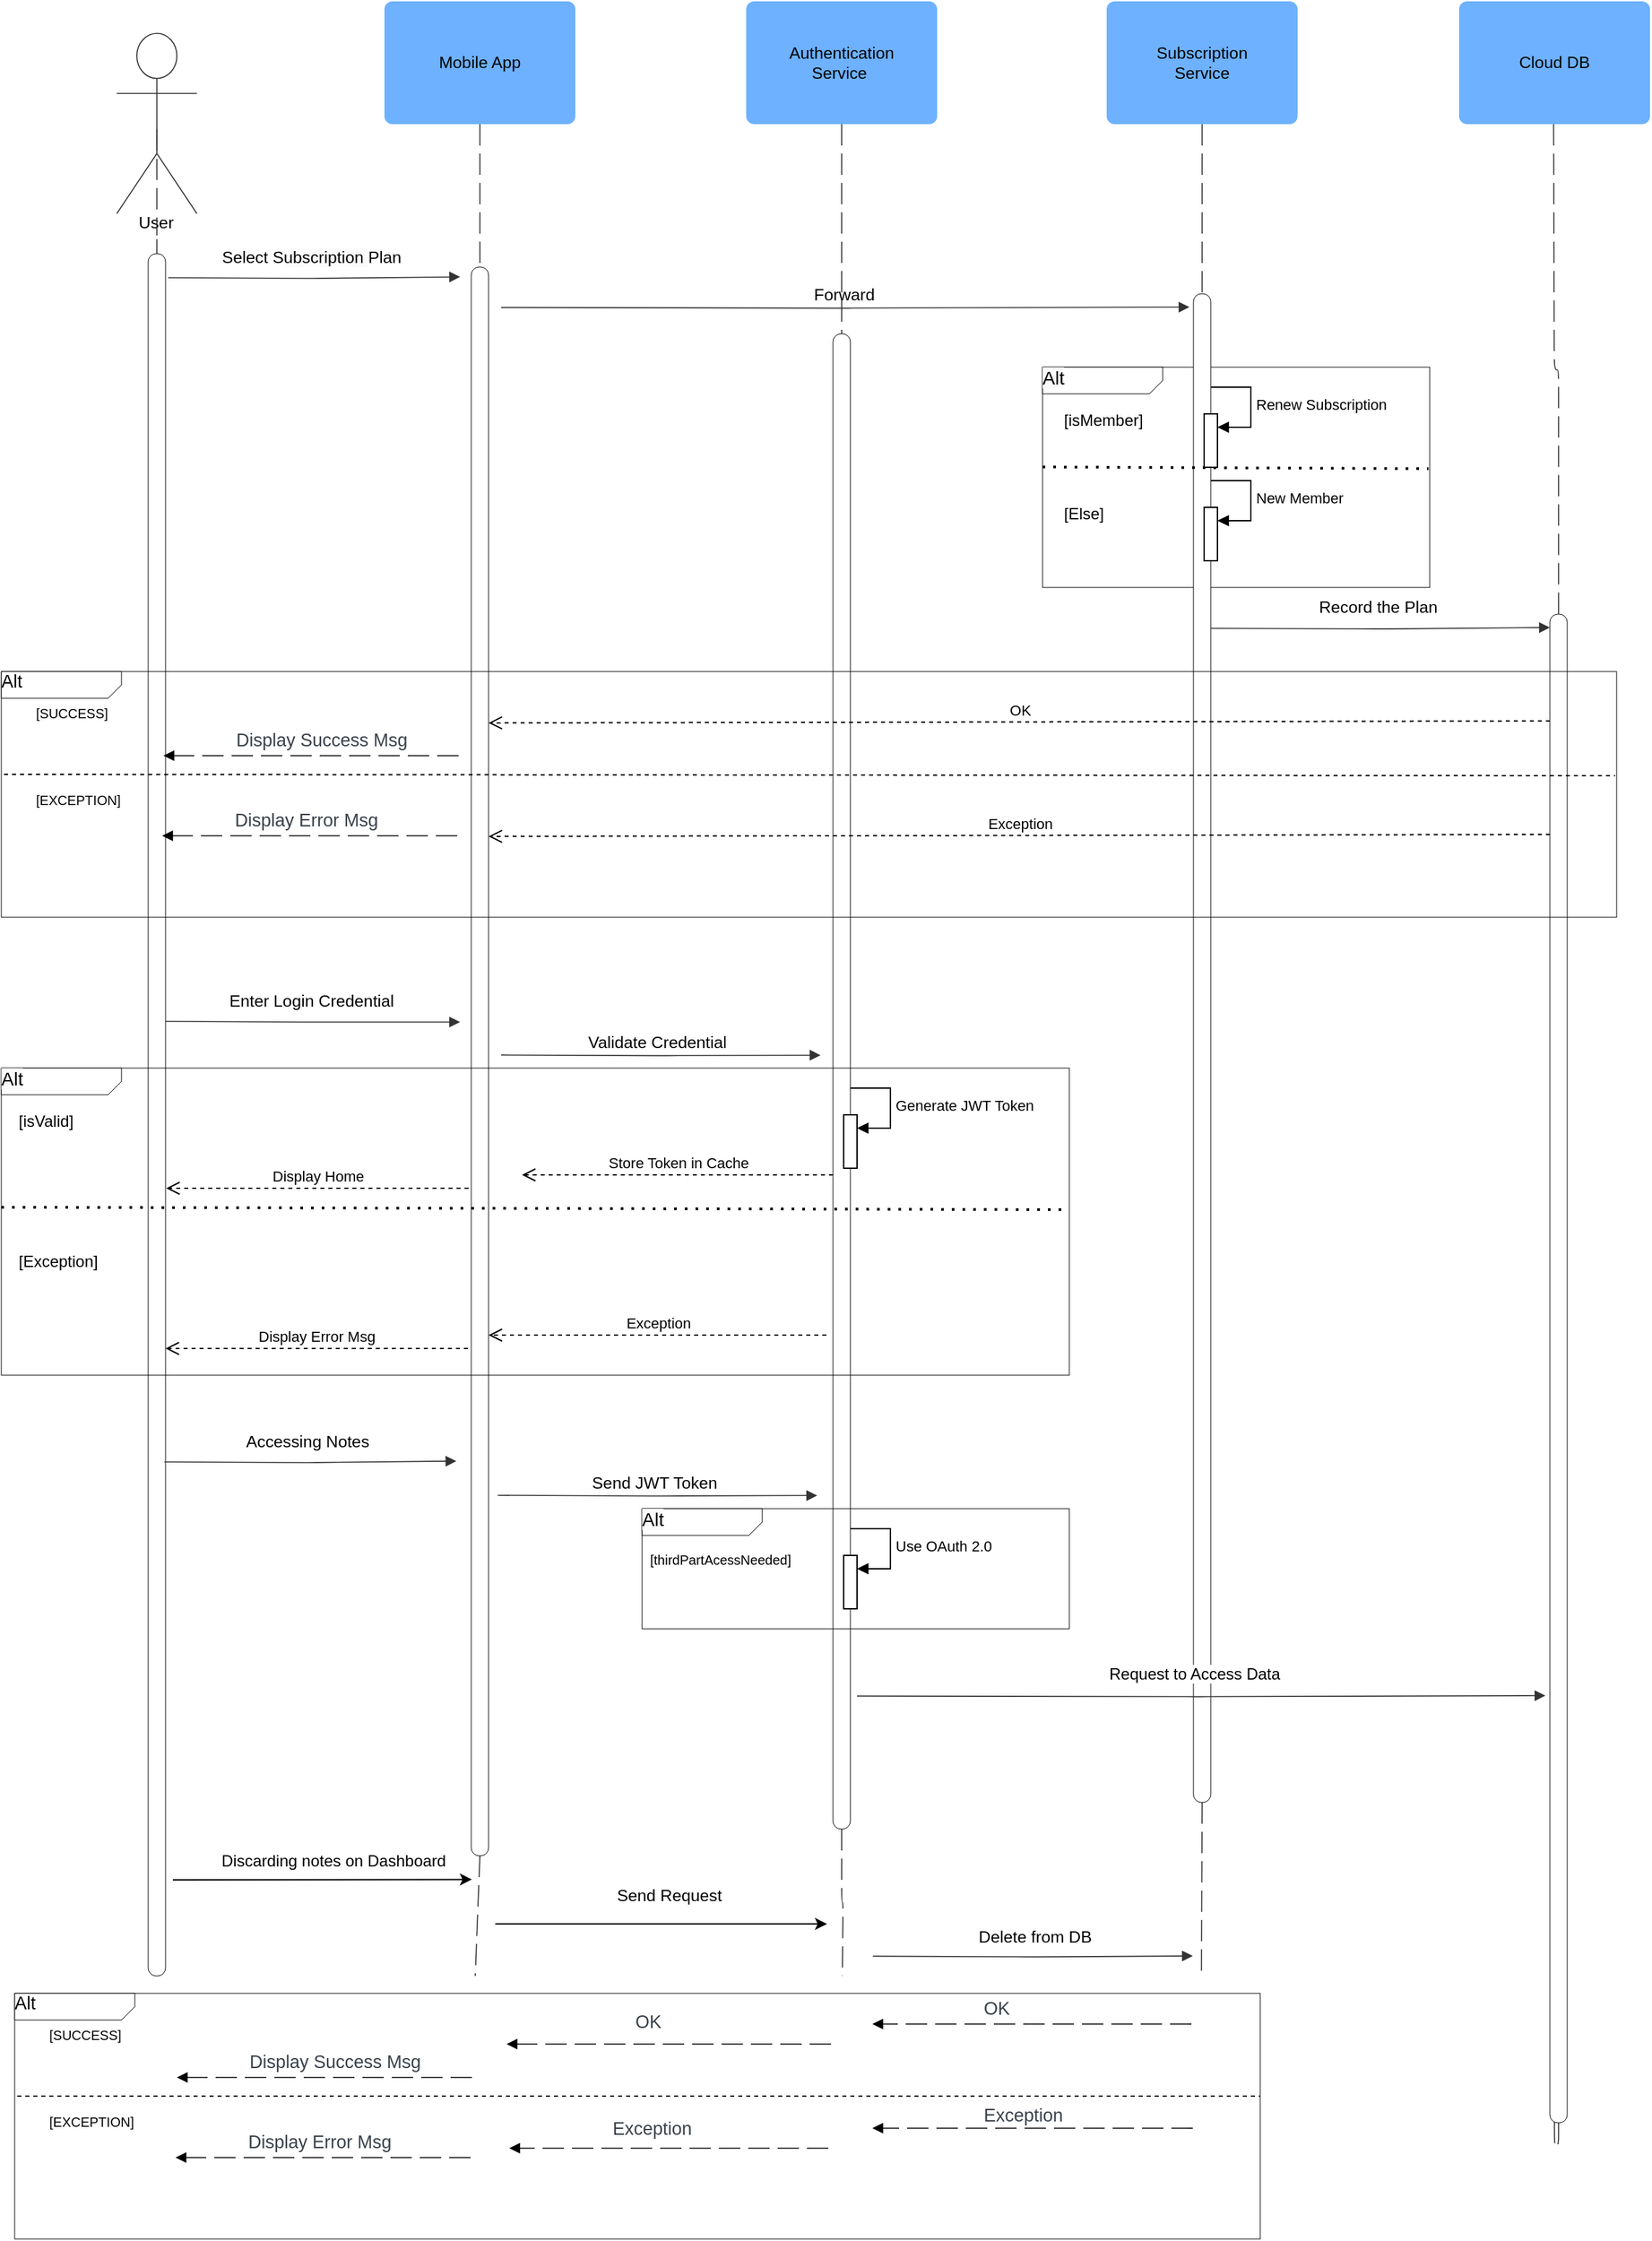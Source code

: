 <mxfile version="26.0.14">
  <diagram name="Page-1" id="2YBvvXClWsGukQMizWep">
    <mxGraphModel dx="353" dy="1212" grid="1" gridSize="10" guides="1" tooltips="1" connect="1" arrows="1" fold="1" page="1" pageScale="1" pageWidth="850" pageHeight="1100" math="0" shadow="0">
      <root>
        <mxCell id="0" />
        <mxCell id="1" parent="0" />
        <mxCell id="2DQe4uAKgCYchEltKK3G-125" value="&lt;span style=&quot;color: rgb(0, 0, 0); font-family: Helvetica; font-size: 14px; font-style: normal; font-variant-ligatures: normal; font-variant-caps: normal; font-weight: 400; letter-spacing: normal; orphans: 2; text-align: center; text-indent: 0px; text-transform: none; widows: 2; word-spacing: 0px; -webkit-text-stroke-width: 0px; white-space: normal; background-color: rgb(251, 251, 251); text-decoration-thickness: initial; text-decoration-style: initial; text-decoration-color: initial; float: none; display: inline !important;&quot;&gt;Alt&lt;/span&gt;" style="html=1;blockSpacing=1;whiteSpace=wrap;shape=mxgraph.sysml.package2;xSize=90;overflow=fill;fontSize=13.5;align=left;spacing=0;rounded=1;absoluteArcSize=1;arcSize=12;strokeWidth=NaN;lucidId=xZpTAPdpukCf;" parent="1" vertex="1">
          <mxGeometry x="1670" y="705" width="290" height="165" as="geometry" />
        </mxCell>
        <mxCell id="2DQe4uAKgCYchEltKK3G-129" value="" style="html=1;jettySize=18;whiteSpace=wrap;fontSize=13;fontFamily=helvetica;strokeColor=#333333;strokeOpacity=100;dashed=1;fixDash=1;dashPattern=16 6;strokeWidth=0.8;rounded=0;startArrow=none;endArrow=none;exitX=0.5;exitY=1;exitPerimeter=0;lucidId=MqcVzrL-7rmi;" parent="1" source="2DQe4uAKgCYchEltKK3G-284" edge="1">
          <mxGeometry width="100" height="100" relative="1" as="geometry">
            <Array as="points" />
            <mxPoint x="1245" y="1910" as="targetPoint" />
          </mxGeometry>
        </mxCell>
        <mxCell id="2DQe4uAKgCYchEltKK3G-131" value="" style="html=1;jettySize=18;whiteSpace=wrap;fontSize=13;fontFamily=helvetica;strokeColor=#333333;strokeOpacity=100;dashed=1;fixDash=1;dashPattern=16 6;strokeWidth=0.8;rounded=1;arcSize=24;edgeStyle=orthogonalEdgeStyle;startArrow=none;endArrow=none;exitX=0.5;exitY=1;exitPerimeter=0;lucidId=MqcVlcxoSIf4;" parent="1" source="2DQe4uAKgCYchEltKK3G-286" edge="1">
          <mxGeometry width="100" height="100" relative="1" as="geometry">
            <Array as="points" />
            <mxPoint x="1520" y="1910" as="targetPoint" />
          </mxGeometry>
        </mxCell>
        <mxCell id="2DQe4uAKgCYchEltKK3G-133" value="" style="html=1;jettySize=18;whiteSpace=wrap;fontSize=13;fontFamily=helvetica;strokeColor=#333333;strokeOpacity=100;dashed=1;fixDash=1;dashPattern=16 6;strokeWidth=0.8;rounded=1;arcSize=24;edgeStyle=orthogonalEdgeStyle;startArrow=none;endArrow=none;exitX=0.5;exitY=1;exitPerimeter=0;lucidId=MqcVdNzbLK6W;" parent="1" source="2DQe4uAKgCYchEltKK3G-288" edge="1">
          <mxGeometry width="100" height="100" relative="1" as="geometry">
            <Array as="points" />
            <mxPoint x="1789" y="1910" as="targetPoint" />
          </mxGeometry>
        </mxCell>
        <mxCell id="2DQe4uAKgCYchEltKK3G-136" value="Authentication&lt;div&gt;Service&amp;nbsp;&lt;/div&gt;" style="html=1;overflow=block;blockSpacing=1;whiteSpace=wrap;fontSize=12.4;fontColor=default;align=center;spacing=0;strokeOpacity=0;fillOpacity=100;rounded=1;absoluteArcSize=1;arcSize=12;fillColor=#6db1ff;strokeWidth=0.8;" parent="1" vertex="1">
          <mxGeometry x="1448" y="431" width="143" height="92" as="geometry" />
        </mxCell>
        <mxCell id="2DQe4uAKgCYchEltKK3G-137" value="Subscription&lt;div&gt;Service&lt;/div&gt;" style="html=1;overflow=block;blockSpacing=1;whiteSpace=wrap;fontSize=12.4;fontColor=default;align=center;spacing=0;strokeOpacity=0;fillOpacity=100;rounded=1;absoluteArcSize=1;arcSize=12;fillColor=#6db1ff;strokeWidth=0.8;" parent="1" vertex="1">
          <mxGeometry x="1718" y="431" width="143" height="92" as="geometry" />
        </mxCell>
        <mxCell id="2DQe4uAKgCYchEltKK3G-138" value="User" style="html=1;overflow=block;blockSpacing=1;shape=umlActor;labelPosition=center;verticalLabelPosition=bottom;verticalAlign=top;whiteSpace=nowrap;fontSize=12.4;align=center;spacing=0;strokeColor=#333333;strokeOpacity=100;fillOpacity=100;rounded=1;absoluteArcSize=1;arcSize=12;fillColor=#ffffff;strokeWidth=0.8;lucidId=MqcVV5ANGu6o;" parent="1" vertex="1">
          <mxGeometry x="976.5" y="455" width="60" height="135" as="geometry" />
        </mxCell>
        <mxCell id="2DQe4uAKgCYchEltKK3G-139" value="" style="html=1;jettySize=18;whiteSpace=wrap;fontSize=13;strokeColor=#333333;strokeOpacity=100;strokeWidth=0.8;rounded=1;arcSize=10;edgeStyle=orthogonalEdgeStyle;startArrow=none;endArrow=block;endFill=1;entryX=-0.012;entryY=0.073;entryPerimeter=0;lucidId=MqcVYArAM2zq;" parent="1" edge="1">
          <mxGeometry width="100" height="100" relative="1" as="geometry">
            <Array as="points" />
            <mxPoint x="1015" y="638" as="sourcePoint" />
            <mxPoint x="1233.64" y="637.386" as="targetPoint" />
          </mxGeometry>
        </mxCell>
        <mxCell id="2DQe4uAKgCYchEltKK3G-140" value="Select S&lt;span style=&quot;text-wrap-mode: wrap; background-color: rgb(251, 251, 251);&quot;&gt;ubscription&amp;nbsp;&lt;/span&gt;Plan" style="text;html=1;resizable=0;labelBackgroundColor=default;align=center;verticalAlign=middle;fontSize=12.4;" parent="2DQe4uAKgCYchEltKK3G-139" vertex="1">
          <mxGeometry relative="1" as="geometry">
            <mxPoint x="-3" y="-16" as="offset" />
          </mxGeometry>
        </mxCell>
        <mxCell id="2DQe4uAKgCYchEltKK3G-141" value="Mobile App" style="html=1;overflow=block;blockSpacing=1;whiteSpace=wrap;fontSize=12.4;fontColor=default;align=center;spacing=0;strokeOpacity=0;fillOpacity=100;rounded=1;absoluteArcSize=1;arcSize=12;fillColor=#6db1ff;strokeWidth=0.8;" parent="1" vertex="1">
          <mxGeometry x="1177" y="431" width="143" height="92" as="geometry" />
        </mxCell>
        <mxCell id="2DQe4uAKgCYchEltKK3G-144" value="" style="html=1;jettySize=18;whiteSpace=wrap;fontSize=13;strokeColor=#333333;strokeOpacity=100;strokeWidth=0.8;rounded=1;arcSize=10;edgeStyle=orthogonalEdgeStyle;startArrow=none;endArrow=block;endFill=1;exitX=1.012;exitY=0.099;exitPerimeter=0;lucidId=dApTWxwZsu-N;" parent="1" edge="1">
          <mxGeometry width="100" height="100" relative="1" as="geometry">
            <Array as="points" />
            <mxPoint x="1264.36" y="660.318" as="sourcePoint" />
            <mxPoint x="1780" y="660" as="targetPoint" />
          </mxGeometry>
        </mxCell>
        <mxCell id="2DQe4uAKgCYchEltKK3G-145" value="Forward" style="text;html=1;resizable=0;labelBackgroundColor=default;align=center;verticalAlign=middle;fontSize=12.4;" parent="2DQe4uAKgCYchEltKK3G-144" vertex="1">
          <mxGeometry relative="1" as="geometry">
            <mxPoint x="-2" y="-10" as="offset" />
          </mxGeometry>
        </mxCell>
        <mxCell id="2DQe4uAKgCYchEltKK3G-160" value="" style="html=1;jettySize=18;whiteSpace=wrap;fontSize=13;strokeColor=#333333;strokeOpacity=100;strokeWidth=0.8;rounded=1;arcSize=10;edgeStyle=orthogonalEdgeStyle;startArrow=none;endArrow=block;endFill=1;entryX=-0.012;entryY=0.411;entryPerimeter=0;lucidId=4-pT5Qhd-O3v;" parent="1" edge="1">
          <mxGeometry width="100" height="100" relative="1" as="geometry">
            <Array as="points" />
            <mxPoint x="1013" y="1195" as="sourcePoint" />
            <mxPoint x="1233.64" y="1195.502" as="targetPoint" />
          </mxGeometry>
        </mxCell>
        <mxCell id="2DQe4uAKgCYchEltKK3G-162" value="" style="html=1;jettySize=18;whiteSpace=wrap;fontSize=13;strokeColor=#333333;strokeOpacity=100;strokeWidth=0.8;rounded=1;arcSize=10;edgeStyle=orthogonalEdgeStyle;startArrow=none;endArrow=block;endFill=1;exitX=1.012;exitY=0.439;exitPerimeter=0;entryX=-0.012;entryY=0.409;entryPerimeter=0;lucidId=B_pT7TzZo.AE;" parent="1" edge="1">
          <mxGeometry width="100" height="100" relative="1" as="geometry">
            <Array as="points" />
            <mxPoint x="1264.36" y="1220.198" as="sourcePoint" />
            <mxPoint x="1503.64" y="1220.333" as="targetPoint" />
          </mxGeometry>
        </mxCell>
        <mxCell id="2DQe4uAKgCYchEltKK3G-163" value="Validate Credential" style="text;html=1;resizable=0;labelBackgroundColor=default;align=center;verticalAlign=middle;fontSize=12.4;" parent="2DQe4uAKgCYchEltKK3G-162" vertex="1">
          <mxGeometry relative="1" as="geometry">
            <mxPoint x="-3" y="-10" as="offset" />
          </mxGeometry>
        </mxCell>
        <mxCell id="2DQe4uAKgCYchEltKK3G-184" value="Enter Login Credential" style="text;html=1;resizable=0;labelBackgroundColor=default;align=center;verticalAlign=middle;fontSize=12.4;" parent="1" vertex="1">
          <mxGeometry x="1121.5" y="1180.0" as="geometry" />
        </mxCell>
        <mxCell id="2DQe4uAKgCYchEltKK3G-249" value="Alt" style="html=1;blockSpacing=1;whiteSpace=wrap;shape=mxgraph.sysml.package2;xSize=90;overflow=fill;fontSize=13.5;align=left;spacing=0;rounded=1;absoluteArcSize=1;arcSize=12;strokeWidth=NaN;lucidId=-lqTDZGTSmCs;" parent="1" vertex="1">
          <mxGeometry x="900" y="1923" width="933" height="184" as="geometry" />
        </mxCell>
        <mxCell id="2DQe4uAKgCYchEltKK3G-250" value="" style="html=1;jettySize=18;whiteSpace=wrap;fontSize=13;strokeColor=#333333;strokeOpacity=100;strokeWidth=0.8;rounded=1;arcSize=10;edgeStyle=orthogonalEdgeStyle;startArrow=none;endArrow=block;endFill=1;exitX=1.012;exitY=0.821;exitPerimeter=0;entryX=-0.012;entryY=0.796;entryPerimeter=0;lucidId=HlqTTmx3ZjP~;" parent="1" edge="1">
          <mxGeometry width="100" height="100" relative="1" as="geometry">
            <Array as="points" />
            <mxPoint x="1542.86" y="1895.177" as="sourcePoint" />
            <mxPoint x="1782.5" y="1895" as="targetPoint" />
          </mxGeometry>
        </mxCell>
        <mxCell id="2DQe4uAKgCYchEltKK3G-251" value="Delete from DB" style="text;html=1;resizable=0;labelBackgroundColor=default;align=center;verticalAlign=middle;fontSize=12.4;" parent="2DQe4uAKgCYchEltKK3G-250" vertex="1">
          <mxGeometry relative="1" as="geometry">
            <mxPoint x="1" y="-15" as="offset" />
          </mxGeometry>
        </mxCell>
        <mxCell id="2DQe4uAKgCYchEltKK3G-252" value="" style="html=1;jettySize=18;whiteSpace=wrap;fontSize=13;strokeOpacity=100;dashed=1;fixDash=1;dashPattern=16 6;strokeWidth=0.8;rounded=1;arcSize=10;edgeStyle=orthogonalEdgeStyle;startArrow=none;endArrow=block;endFill=1;lucidId=snqT7pPORbaU;" parent="1" edge="1">
          <mxGeometry width="100" height="100" relative="1" as="geometry">
            <Array as="points" />
            <mxPoint x="1781.5" y="1946" as="sourcePoint" />
            <mxPoint x="1542.5" y="1946" as="targetPoint" />
          </mxGeometry>
        </mxCell>
        <mxCell id="2DQe4uAKgCYchEltKK3G-253" value="" style="html=1;jettySize=18;whiteSpace=wrap;fontSize=13;strokeOpacity=100;dashed=1;fixDash=1;dashPattern=16 6;strokeWidth=0.8;rounded=1;arcSize=10;edgeStyle=orthogonalEdgeStyle;startArrow=none;endArrow=block;endFill=1;lucidId=YnqT91g6~6WP;" parent="1" edge="1">
          <mxGeometry width="100" height="100" relative="1" as="geometry">
            <Array as="points" />
            <mxPoint x="1511.5" y="1961" as="sourcePoint" />
            <mxPoint x="1268.5" y="1961" as="targetPoint" />
          </mxGeometry>
        </mxCell>
        <UserObject label="&lt;span data-lucid-content=&quot;{&amp;quot;t&amp;quot;:&amp;quot;Return Object&amp;quot;,&amp;quot;m&amp;quot;:[{&amp;quot;s&amp;quot;:0,&amp;quot;n&amp;quot;:&amp;quot;a&amp;quot;,&amp;quot;v&amp;quot;:&amp;quot;center&amp;quot;},{&amp;quot;s&amp;quot;:0,&amp;quot;n&amp;quot;:&amp;quot;s&amp;quot;,&amp;quot;v&amp;quot;:18,&amp;quot;e&amp;quot;:13},{&amp;quot;s&amp;quot;:0,&amp;quot;n&amp;quot;:&amp;quot;fsp&amp;quot;,&amp;quot;v&amp;quot;:&amp;quot;ss_presetShapeStyle1_textStyle&amp;quot;,&amp;quot;e&amp;quot;:13},{&amp;quot;s&amp;quot;:0,&amp;quot;n&amp;quot;:&amp;quot;fsp2&amp;quot;,&amp;quot;v&amp;quot;:&amp;quot;ss_presetShapeStyle1_textStyle&amp;quot;,&amp;quot;e&amp;quot;:13}]}&quot; data-lucid-type=&quot;application/vnd.lucid.text&quot;&gt;&lt;span style=&quot;color: rgb(58, 65, 74); font-size: 13.5px;&quot;&gt;OK&lt;/span&gt;&lt;/span&gt;" link="&lt;span data-lucid-content=&quot;{&amp;quot;t&amp;quot;:&amp;quot;Return Object&amp;quot;,&amp;quot;m&amp;quot;:[{&amp;quot;s&amp;quot;:0,&amp;quot;n&amp;quot;:&amp;quot;a&amp;quot;,&amp;quot;v&amp;quot;:&amp;quot;center&amp;quot;},{&amp;quot;s&amp;quot;:0,&amp;quot;n&amp;quot;:&amp;quot;s&amp;quot;,&amp;quot;v&amp;quot;:18,&amp;quot;e&amp;quot;:13},{&amp;quot;s&amp;quot;:0,&amp;quot;n&amp;quot;:&amp;quot;fsp&amp;quot;,&amp;quot;v&amp;quot;:&amp;quot;ss_presetShapeStyle1_textStyle&amp;quot;,&amp;quot;e&amp;quot;:13},{&amp;quot;s&amp;quot;:0,&amp;quot;n&amp;quot;:&amp;quot;fsp2&amp;quot;,&amp;quot;v&amp;quot;:&amp;quot;ss_presetShapeStyle1_textStyle&amp;quot;,&amp;quot;e&amp;quot;:13}]}&quot; data-lucid-type=&quot;application/vnd.lucid.text&quot;&gt;&lt;span style=&quot;color:#3a414a;font-size:13.5px;&quot;&gt;Return Object&lt;/span&gt;&lt;/span&gt;" id="2DQe4uAKgCYchEltKK3G-254">
          <mxCell style="text;strokeColor=none;fillColor=none;align=left;verticalAlign=middle;spacingLeft=4;spacingRight=4;overflow=hidden;points=[[0,0.5],[1,0.5]];portConstraint=eastwest;rotatable=0;whiteSpace=wrap;html=1;" parent="1" vertex="1">
            <mxGeometry x="1620" y="1920" width="110" height="30" as="geometry" />
          </mxCell>
        </UserObject>
        <mxCell id="2DQe4uAKgCYchEltKK3G-255" value="&lt;span data-lucid-content=&quot;{&amp;quot;t&amp;quot;:&amp;quot;Extract Notes&amp;quot;,&amp;quot;m&amp;quot;:[{&amp;quot;s&amp;quot;:0,&amp;quot;n&amp;quot;:&amp;quot;a&amp;quot;,&amp;quot;v&amp;quot;:&amp;quot;center&amp;quot;},{&amp;quot;s&amp;quot;:0,&amp;quot;n&amp;quot;:&amp;quot;s&amp;quot;,&amp;quot;v&amp;quot;:18,&amp;quot;e&amp;quot;:13},{&amp;quot;s&amp;quot;:0,&amp;quot;n&amp;quot;:&amp;quot;fsp&amp;quot;,&amp;quot;v&amp;quot;:&amp;quot;ss_presetShapeStyle1_textStyle&amp;quot;,&amp;quot;e&amp;quot;:13},{&amp;quot;s&amp;quot;:0,&amp;quot;n&amp;quot;:&amp;quot;fsp2&amp;quot;,&amp;quot;v&amp;quot;:&amp;quot;ss_presetShapeStyle1_textStyle&amp;quot;,&amp;quot;e&amp;quot;:13}]}&quot; data-lucid-type=&quot;application/vnd.lucid.text&quot;&gt;&lt;span style=&quot;color: rgb(58, 65, 74); font-size: 13.5px;&quot;&gt;OK&lt;/span&gt;&lt;/span&gt;" style="text;strokeColor=none;fillColor=none;align=left;verticalAlign=middle;spacingLeft=4;spacingRight=4;overflow=hidden;points=[[0,0.5],[1,0.5]];portConstraint=eastwest;rotatable=0;whiteSpace=wrap;html=1;" parent="1" vertex="1">
          <mxGeometry x="1358.5" y="1930" width="92" height="30" as="geometry" />
        </mxCell>
        <mxCell id="2DQe4uAKgCYchEltKK3G-256" value="" style="html=1;jettySize=18;whiteSpace=wrap;fontSize=13;strokeOpacity=100;dashed=1;fixDash=1;dashPattern=16 6;strokeWidth=0.8;rounded=1;arcSize=10;edgeStyle=orthogonalEdgeStyle;startArrow=none;endArrow=block;endFill=1;lucidId=0hqTsIfL4JAx;" parent="1" edge="1">
          <mxGeometry width="100" height="100" relative="1" as="geometry">
            <Array as="points" />
            <mxPoint x="1242.5" y="1986" as="sourcePoint" />
            <mxPoint x="1021.5" y="1986" as="targetPoint" />
          </mxGeometry>
        </mxCell>
        <mxCell id="2DQe4uAKgCYchEltKK3G-257" value="&lt;span data-lucid-content=&quot;{&amp;quot;t&amp;quot;:&amp;quot;Display Error Msg&amp;quot;,&amp;quot;m&amp;quot;:[{&amp;quot;s&amp;quot;:0,&amp;quot;n&amp;quot;:&amp;quot;a&amp;quot;,&amp;quot;v&amp;quot;:&amp;quot;center&amp;quot;},{&amp;quot;s&amp;quot;:0,&amp;quot;n&amp;quot;:&amp;quot;s&amp;quot;,&amp;quot;v&amp;quot;:18,&amp;quot;e&amp;quot;:17},{&amp;quot;s&amp;quot;:0,&amp;quot;n&amp;quot;:&amp;quot;fsp&amp;quot;,&amp;quot;v&amp;quot;:&amp;quot;ss_presetShapeStyle1_textStyle&amp;quot;,&amp;quot;e&amp;quot;:17},{&amp;quot;s&amp;quot;:0,&amp;quot;n&amp;quot;:&amp;quot;fsp2&amp;quot;,&amp;quot;v&amp;quot;:&amp;quot;ss_presetShapeStyle1_textStyle&amp;quot;,&amp;quot;e&amp;quot;:17}]}&quot; data-lucid-type=&quot;application/vnd.lucid.text&quot;&gt;&lt;span style=&quot;color: rgb(58, 65, 74); font-size: 13.5px;&quot;&gt;Display Success Msg&lt;/span&gt;&lt;/span&gt;" style="text;strokeColor=none;fillColor=none;align=left;verticalAlign=middle;spacingLeft=4;spacingRight=4;overflow=hidden;points=[[0,0.5],[1,0.5]];portConstraint=eastwest;rotatable=0;whiteSpace=wrap;html=1;" parent="1" vertex="1">
          <mxGeometry x="1069.5" y="1960" width="149" height="30" as="geometry" />
        </mxCell>
        <mxCell id="2DQe4uAKgCYchEltKK3G-258" value="" style="endArrow=none;dashed=1;html=1;rounded=0;exitX=0.004;exitY=0.493;exitDx=0;exitDy=0;exitPerimeter=0;" parent="1" edge="1">
          <mxGeometry width="50" height="50" relative="1" as="geometry">
            <mxPoint x="902" y="2000" as="sourcePoint" />
            <mxPoint x="1833" y="2000" as="targetPoint" />
          </mxGeometry>
        </mxCell>
        <mxCell id="2DQe4uAKgCYchEltKK3G-259" value="&lt;span style=&quot;font-size: 10px;&quot;&gt;[SUCCESS]&lt;/span&gt;" style="text;whiteSpace=wrap;html=1;" parent="1" vertex="1">
          <mxGeometry x="923.5" y="1940" width="90" height="40" as="geometry" />
        </mxCell>
        <mxCell id="2DQe4uAKgCYchEltKK3G-260" value="&lt;span style=&quot;font-size: 10px;&quot;&gt;[EXCEPTION]&lt;/span&gt;" style="text;whiteSpace=wrap;html=1;" parent="1" vertex="1">
          <mxGeometry x="923.5" y="2005" width="90" height="40" as="geometry" />
        </mxCell>
        <mxCell id="2DQe4uAKgCYchEltKK3G-261" value="" style="endArrow=classic;html=1;rounded=0;entryX=0;entryY=0.765;entryDx=0;entryDy=0;entryPerimeter=0;" parent="1" edge="1">
          <mxGeometry width="50" height="50" relative="1" as="geometry">
            <mxPoint x="1018.5" y="1838" as="sourcePoint" />
            <mxPoint x="1242.5" y="1837.73" as="targetPoint" />
          </mxGeometry>
        </mxCell>
        <mxCell id="2DQe4uAKgCYchEltKK3G-262" value="&lt;span style=&quot;color: rgb(0, 0, 0); font-family: Helvetica; font-size: 12px; font-style: normal; font-variant-ligatures: normal; font-variant-caps: normal; font-weight: 400; letter-spacing: normal; orphans: 2; text-align: center; text-indent: 0px; text-transform: none; widows: 2; word-spacing: 0px; -webkit-text-stroke-width: 0px; white-space: nowrap; background-color: rgb(255, 255, 255); text-decoration-thickness: initial; text-decoration-style: initial; text-decoration-color: initial; float: none; display: inline !important;&quot;&gt;Discarding notes on Dashboard&lt;/span&gt;" style="text;whiteSpace=wrap;html=1;" parent="1" vertex="1">
          <mxGeometry x="1053" y="1810" width="120" height="40" as="geometry" />
        </mxCell>
        <mxCell id="2DQe4uAKgCYchEltKK3G-263" value="Send Request" style="text;html=1;resizable=0;labelBackgroundColor=default;align=center;verticalAlign=middle;fontSize=12.4;" parent="1" vertex="1">
          <mxGeometry x="1390.0" y="1850.0" as="geometry" />
        </mxCell>
        <mxCell id="2DQe4uAKgCYchEltKK3G-264" value="" style="endArrow=classic;html=1;rounded=0;" parent="1" edge="1">
          <mxGeometry width="50" height="50" relative="1" as="geometry">
            <mxPoint x="1260" y="1871" as="sourcePoint" />
            <mxPoint x="1508.5" y="1871" as="targetPoint" />
          </mxGeometry>
        </mxCell>
        <mxCell id="2DQe4uAKgCYchEltKK3G-265" value="" style="html=1;jettySize=18;whiteSpace=wrap;fontSize=13;strokeOpacity=100;dashed=1;fixDash=1;dashPattern=16 6;strokeWidth=0.8;rounded=1;arcSize=10;edgeStyle=orthogonalEdgeStyle;startArrow=none;endArrow=block;endFill=1;lucidId=vhqT8Fl-DFvH;" parent="1" edge="1">
          <mxGeometry width="100" height="100" relative="1" as="geometry">
            <Array as="points" />
            <mxPoint x="1782.5" y="2024" as="sourcePoint" />
            <mxPoint x="1542.5" y="2024" as="targetPoint" />
          </mxGeometry>
        </mxCell>
        <mxCell id="2DQe4uAKgCYchEltKK3G-266" value="" style="html=1;jettySize=18;whiteSpace=wrap;fontSize=13;strokeOpacity=100;dashed=1;fixDash=1;dashPattern=16 6;strokeWidth=0.8;rounded=1;arcSize=10;edgeStyle=orthogonalEdgeStyle;startArrow=none;endArrow=block;endFill=1;lucidId=LhqT8P3UGN1E;" parent="1" edge="1">
          <mxGeometry width="100" height="100" relative="1" as="geometry">
            <Array as="points" />
            <mxPoint x="1509.5" y="2039" as="sourcePoint" />
            <mxPoint x="1270.5" y="2039" as="targetPoint" />
          </mxGeometry>
        </mxCell>
        <mxCell id="2DQe4uAKgCYchEltKK3G-267" value="" style="html=1;jettySize=18;whiteSpace=wrap;fontSize=13;strokeOpacity=100;dashed=1;fixDash=1;dashPattern=16 6;strokeWidth=0.8;rounded=1;arcSize=10;edgeStyle=orthogonalEdgeStyle;startArrow=none;endArrow=block;endFill=1;lucidId=0hqTsIfL4JAx;" parent="1" edge="1">
          <mxGeometry width="100" height="100" relative="1" as="geometry">
            <Array as="points" />
            <mxPoint x="1241.5" y="2046" as="sourcePoint" />
            <mxPoint x="1020.5" y="2046" as="targetPoint" />
          </mxGeometry>
        </mxCell>
        <mxCell id="2DQe4uAKgCYchEltKK3G-268" value="&lt;span data-lucid-content=&quot;{&amp;quot;t&amp;quot;:&amp;quot;Display Error Msg&amp;quot;,&amp;quot;m&amp;quot;:[{&amp;quot;s&amp;quot;:0,&amp;quot;n&amp;quot;:&amp;quot;a&amp;quot;,&amp;quot;v&amp;quot;:&amp;quot;center&amp;quot;},{&amp;quot;s&amp;quot;:0,&amp;quot;n&amp;quot;:&amp;quot;s&amp;quot;,&amp;quot;v&amp;quot;:18,&amp;quot;e&amp;quot;:17},{&amp;quot;s&amp;quot;:0,&amp;quot;n&amp;quot;:&amp;quot;fsp&amp;quot;,&amp;quot;v&amp;quot;:&amp;quot;ss_presetShapeStyle1_textStyle&amp;quot;,&amp;quot;e&amp;quot;:17},{&amp;quot;s&amp;quot;:0,&amp;quot;n&amp;quot;:&amp;quot;fsp2&amp;quot;,&amp;quot;v&amp;quot;:&amp;quot;ss_presetShapeStyle1_textStyle&amp;quot;,&amp;quot;e&amp;quot;:17}]}&quot; data-lucid-type=&quot;application/vnd.lucid.text&quot;&gt;&lt;span style=&quot;color:#3a414a;font-size:13.5px;&quot;&gt;Display Error Msg&lt;/span&gt;&lt;/span&gt;" style="text;strokeColor=none;fillColor=none;align=left;verticalAlign=middle;spacingLeft=4;spacingRight=4;overflow=hidden;points=[[0,0.5],[1,0.5]];portConstraint=eastwest;rotatable=0;whiteSpace=wrap;html=1;" parent="1" vertex="1">
          <mxGeometry x="1068.5" y="2020" width="123" height="30" as="geometry" />
        </mxCell>
        <mxCell id="2DQe4uAKgCYchEltKK3G-269" value="&lt;span data-lucid-content=&quot;{&amp;quot;t&amp;quot;:&amp;quot;Exception&amp;quot;,&amp;quot;m&amp;quot;:[{&amp;quot;s&amp;quot;:0,&amp;quot;n&amp;quot;:&amp;quot;a&amp;quot;,&amp;quot;v&amp;quot;:&amp;quot;center&amp;quot;},{&amp;quot;s&amp;quot;:0,&amp;quot;n&amp;quot;:&amp;quot;s&amp;quot;,&amp;quot;v&amp;quot;:18,&amp;quot;e&amp;quot;:9},{&amp;quot;s&amp;quot;:0,&amp;quot;n&amp;quot;:&amp;quot;fsp&amp;quot;,&amp;quot;v&amp;quot;:&amp;quot;ss_presetShapeStyle1_textStyle&amp;quot;,&amp;quot;e&amp;quot;:9},{&amp;quot;s&amp;quot;:0,&amp;quot;n&amp;quot;:&amp;quot;fsp2&amp;quot;,&amp;quot;v&amp;quot;:&amp;quot;ss_presetShapeStyle1_textStyle&amp;quot;,&amp;quot;e&amp;quot;:9}]}&quot; data-lucid-type=&quot;application/vnd.lucid.text&quot;&gt;&lt;span style=&quot;color:#3a414a;font-size:13.5px;&quot;&gt;Exception&lt;/span&gt;&lt;/span&gt;" style="text;strokeColor=none;fillColor=none;align=left;verticalAlign=middle;spacingLeft=4;spacingRight=4;overflow=hidden;points=[[0,0.5],[1,0.5]];portConstraint=eastwest;rotatable=0;whiteSpace=wrap;html=1;" parent="1" vertex="1">
          <mxGeometry x="1341.5" y="2010" width="80" height="30" as="geometry" />
        </mxCell>
        <mxCell id="2DQe4uAKgCYchEltKK3G-270" value="&lt;span data-lucid-content=&quot;{&amp;quot;t&amp;quot;:&amp;quot;Exception&amp;quot;,&amp;quot;m&amp;quot;:[{&amp;quot;s&amp;quot;:0,&amp;quot;n&amp;quot;:&amp;quot;a&amp;quot;,&amp;quot;v&amp;quot;:&amp;quot;center&amp;quot;},{&amp;quot;s&amp;quot;:0,&amp;quot;n&amp;quot;:&amp;quot;s&amp;quot;,&amp;quot;v&amp;quot;:18,&amp;quot;e&amp;quot;:9},{&amp;quot;s&amp;quot;:0,&amp;quot;n&amp;quot;:&amp;quot;fsp&amp;quot;,&amp;quot;v&amp;quot;:&amp;quot;ss_presetShapeStyle1_textStyle&amp;quot;,&amp;quot;e&amp;quot;:9},{&amp;quot;s&amp;quot;:0,&amp;quot;n&amp;quot;:&amp;quot;fsp2&amp;quot;,&amp;quot;v&amp;quot;:&amp;quot;ss_presetShapeStyle1_textStyle&amp;quot;,&amp;quot;e&amp;quot;:9}]}&quot; data-lucid-type=&quot;application/vnd.lucid.text&quot;&gt;&lt;span style=&quot;color:#3a414a;font-size:13.5px;&quot;&gt;Exception&lt;/span&gt;&lt;/span&gt;" style="text;strokeColor=none;fillColor=none;align=left;verticalAlign=middle;spacingLeft=4;spacingRight=4;overflow=hidden;points=[[0,0.5],[1,0.5]];portConstraint=eastwest;rotatable=0;whiteSpace=wrap;html=1;" parent="1" vertex="1">
          <mxGeometry x="1620" y="2000" width="80" height="30" as="geometry" />
        </mxCell>
        <mxCell id="2DQe4uAKgCYchEltKK3G-283" value="" style="html=1;jettySize=18;whiteSpace=wrap;fontSize=13;strokeColor=#333333;strokeOpacity=100;dashed=1;fixDash=1;dashPattern=16 6;strokeWidth=0.8;rounded=1;arcSize=10;edgeStyle=orthogonalEdgeStyle;startArrow=none;endArrow=none;exitX=0.5;exitY=0.532;exitPerimeter=0;lucidId=MqcVGEdurxjJ;" parent="1" source="2DQe4uAKgCYchEltKK3G-138" target="2DQe4uAKgCYchEltKK3G-273" edge="1">
          <mxGeometry width="100" height="100" relative="1" as="geometry">
            <Array as="points" />
            <mxPoint x="1013" y="1910" as="targetPoint" />
            <mxPoint x="1013" y="527" as="sourcePoint" />
          </mxGeometry>
        </mxCell>
        <mxCell id="2DQe4uAKgCYchEltKK3G-273" value="" style="html=1;overflow=block;blockSpacing=1;whiteSpace=wrap;fontSize=13;spacing=0;rounded=1;absoluteArcSize=1;arcSize=12;strokeWidth=NaN;lucidId=MqcVCeURbGk-;" parent="1" vertex="1">
          <mxGeometry x="1000" y="620" width="13" height="1290" as="geometry" />
        </mxCell>
        <mxCell id="2DQe4uAKgCYchEltKK3G-285" value="" style="html=1;jettySize=18;whiteSpace=wrap;fontSize=13;fontFamily=helvetica;strokeColor=#333333;strokeOpacity=100;dashed=1;fixDash=1;dashPattern=16 6;strokeWidth=0.8;rounded=0;startArrow=none;endArrow=none;exitX=0.5;exitY=1;exitPerimeter=0;lucidId=MqcVzrL-7rmi;" parent="1" source="2DQe4uAKgCYchEltKK3G-141" target="2DQe4uAKgCYchEltKK3G-284" edge="1">
          <mxGeometry width="100" height="100" relative="1" as="geometry">
            <Array as="points" />
            <mxPoint x="1245" y="1910" as="targetPoint" />
            <mxPoint x="1249" y="523" as="sourcePoint" />
          </mxGeometry>
        </mxCell>
        <mxCell id="2DQe4uAKgCYchEltKK3G-284" value="" style="html=1;overflow=block;blockSpacing=1;whiteSpace=wrap;fontSize=13;spacing=0;rounded=1;absoluteArcSize=1;arcSize=12;strokeWidth=NaN;lucidId=MqcVCeURbGk-;" parent="1" vertex="1">
          <mxGeometry x="1242" y="630" width="13" height="1190" as="geometry" />
        </mxCell>
        <mxCell id="2DQe4uAKgCYchEltKK3G-287" value="" style="html=1;jettySize=18;whiteSpace=wrap;fontSize=13;fontFamily=helvetica;strokeColor=#333333;strokeOpacity=100;dashed=1;fixDash=1;dashPattern=16 6;strokeWidth=0.8;rounded=1;arcSize=24;edgeStyle=orthogonalEdgeStyle;startArrow=none;endArrow=none;exitX=0.5;exitY=1;exitPerimeter=0;lucidId=MqcVlcxoSIf4;" parent="1" source="2DQe4uAKgCYchEltKK3G-136" target="2DQe4uAKgCYchEltKK3G-286" edge="1">
          <mxGeometry width="100" height="100" relative="1" as="geometry">
            <Array as="points" />
            <mxPoint x="1520" y="1910" as="targetPoint" />
            <mxPoint x="1520" y="523" as="sourcePoint" />
          </mxGeometry>
        </mxCell>
        <mxCell id="2DQe4uAKgCYchEltKK3G-286" value="" style="html=1;overflow=block;blockSpacing=1;whiteSpace=wrap;fontSize=13;spacing=0;rounded=1;absoluteArcSize=1;arcSize=12;strokeWidth=NaN;lucidId=MqcVCeURbGk-;" parent="1" vertex="1">
          <mxGeometry x="1513" y="680" width="13" height="1120" as="geometry" />
        </mxCell>
        <mxCell id="2DQe4uAKgCYchEltKK3G-289" value="" style="html=1;jettySize=18;whiteSpace=wrap;fontSize=13;fontFamily=helvetica;strokeColor=#333333;strokeOpacity=100;dashed=1;fixDash=1;dashPattern=16 6;strokeWidth=0.8;rounded=1;arcSize=24;edgeStyle=orthogonalEdgeStyle;startArrow=none;endArrow=none;exitX=0.5;exitY=1;exitPerimeter=0;lucidId=MqcVdNzbLK6W;" parent="1" source="2DQe4uAKgCYchEltKK3G-137" target="2DQe4uAKgCYchEltKK3G-288" edge="1">
          <mxGeometry width="100" height="100" relative="1" as="geometry">
            <Array as="points" />
            <mxPoint x="1789" y="1910" as="targetPoint" />
            <mxPoint x="1790" y="523" as="sourcePoint" />
          </mxGeometry>
        </mxCell>
        <mxCell id="2DQe4uAKgCYchEltKK3G-288" value="" style="html=1;overflow=block;blockSpacing=1;whiteSpace=wrap;fontSize=13;spacing=0;rounded=1;absoluteArcSize=1;arcSize=12;strokeWidth=NaN;lucidId=MqcVCeURbGk-;" parent="1" vertex="1">
          <mxGeometry x="1783" y="650" width="13" height="1130" as="geometry" />
        </mxCell>
        <mxCell id="Wgxg1ff1YaHruHP0FJrk-1" value="Cloud DB" style="html=1;overflow=block;blockSpacing=1;whiteSpace=wrap;fontSize=12.4;fontColor=default;align=center;spacing=0;strokeOpacity=0;fillOpacity=100;rounded=1;absoluteArcSize=1;arcSize=12;fillColor=#6db1ff;strokeWidth=0.8;" vertex="1" parent="1">
          <mxGeometry x="1982" y="431" width="143" height="92" as="geometry" />
        </mxCell>
        <mxCell id="Wgxg1ff1YaHruHP0FJrk-2" value="" style="html=1;jettySize=18;whiteSpace=wrap;fontSize=13;fontFamily=helvetica;strokeColor=#333333;strokeOpacity=100;dashed=1;fixDash=1;dashPattern=16 6;strokeWidth=0.8;rounded=1;arcSize=24;edgeStyle=orthogonalEdgeStyle;startArrow=none;endArrow=none;exitX=0.5;exitY=1;exitPerimeter=0;lucidId=MqcVdNzbLK6W;" edge="1" parent="1" source="Wgxg1ff1YaHruHP0FJrk-42">
          <mxGeometry width="100" height="100" relative="1" as="geometry">
            <Array as="points" />
            <mxPoint x="2053" y="1920" as="targetPoint" />
            <mxPoint x="2052.79" y="523" as="sourcePoint" />
          </mxGeometry>
        </mxCell>
        <mxCell id="Wgxg1ff1YaHruHP0FJrk-3" value="" style="endArrow=none;dashed=1;html=1;dashPattern=1 3;strokeWidth=2;rounded=0;exitX=0;exitY=0.453;exitDx=0;exitDy=0;exitPerimeter=0;entryX=0.997;entryY=0.461;entryDx=0;entryDy=0;entryPerimeter=0;" edge="1" parent="1" source="2DQe4uAKgCYchEltKK3G-125" target="2DQe4uAKgCYchEltKK3G-125">
          <mxGeometry width="50" height="50" relative="1" as="geometry">
            <mxPoint x="1740" y="950" as="sourcePoint" />
            <mxPoint x="1790" y="900" as="targetPoint" />
          </mxGeometry>
        </mxCell>
        <mxCell id="Wgxg1ff1YaHruHP0FJrk-4" value="[isMember]" style="text;strokeColor=none;fillColor=none;align=left;verticalAlign=middle;spacingLeft=4;spacingRight=4;overflow=hidden;points=[[0,0.5],[1,0.5]];portConstraint=eastwest;rotatable=0;whiteSpace=wrap;html=1;" vertex="1" parent="1">
          <mxGeometry x="1680" y="730" width="80" height="30" as="geometry" />
        </mxCell>
        <mxCell id="Wgxg1ff1YaHruHP0FJrk-5" value="" style="html=1;points=[[0,0,0,0,5],[0,1,0,0,-5],[1,0,0,0,5],[1,1,0,0,-5]];perimeter=orthogonalPerimeter;outlineConnect=0;targetShapes=umlLifeline;portConstraint=eastwest;newEdgeStyle={&quot;curved&quot;:0,&quot;rounded&quot;:0};" vertex="1" parent="1">
          <mxGeometry x="1791" y="740" width="10" height="40" as="geometry" />
        </mxCell>
        <mxCell id="Wgxg1ff1YaHruHP0FJrk-6" value="Renew Subscription" style="html=1;align=left;spacingLeft=2;endArrow=block;rounded=0;edgeStyle=orthogonalEdgeStyle;curved=0;rounded=0;" edge="1" target="Wgxg1ff1YaHruHP0FJrk-5" parent="1">
          <mxGeometry relative="1" as="geometry">
            <mxPoint x="1796" y="720" as="sourcePoint" />
            <Array as="points">
              <mxPoint x="1826" y="750" />
            </Array>
          </mxGeometry>
        </mxCell>
        <mxCell id="Wgxg1ff1YaHruHP0FJrk-7" value="[Else]" style="text;strokeColor=none;fillColor=none;align=left;verticalAlign=middle;spacingLeft=4;spacingRight=4;overflow=hidden;points=[[0,0.5],[1,0.5]];portConstraint=eastwest;rotatable=0;whiteSpace=wrap;html=1;" vertex="1" parent="1">
          <mxGeometry x="1680" y="800" width="80" height="30" as="geometry" />
        </mxCell>
        <mxCell id="Wgxg1ff1YaHruHP0FJrk-9" value="" style="html=1;points=[[0,0,0,0,5],[0,1,0,0,-5],[1,0,0,0,5],[1,1,0,0,-5]];perimeter=orthogonalPerimeter;outlineConnect=0;targetShapes=umlLifeline;portConstraint=eastwest;newEdgeStyle={&quot;curved&quot;:0,&quot;rounded&quot;:0};" vertex="1" parent="1">
          <mxGeometry x="1791" y="810" width="10" height="40" as="geometry" />
        </mxCell>
        <mxCell id="Wgxg1ff1YaHruHP0FJrk-10" value="New Member" style="html=1;align=left;spacingLeft=2;endArrow=block;rounded=0;edgeStyle=orthogonalEdgeStyle;curved=0;rounded=0;" edge="1" target="Wgxg1ff1YaHruHP0FJrk-9" parent="1">
          <mxGeometry relative="1" as="geometry">
            <mxPoint x="1796" y="790" as="sourcePoint" />
            <Array as="points">
              <mxPoint x="1826" y="820" />
            </Array>
          </mxGeometry>
        </mxCell>
        <mxCell id="Wgxg1ff1YaHruHP0FJrk-11" value="" style="html=1;jettySize=18;whiteSpace=wrap;fontSize=13;strokeColor=#333333;strokeOpacity=100;strokeWidth=0.8;rounded=1;arcSize=10;edgeStyle=orthogonalEdgeStyle;startArrow=none;endArrow=block;endFill=1;lucidId=MqcVYArAM2zq;" edge="1" parent="1">
          <mxGeometry width="100" height="100" relative="1" as="geometry">
            <Array as="points" />
            <mxPoint x="1796" y="900.61" as="sourcePoint" />
            <mxPoint x="2050" y="900" as="targetPoint" />
          </mxGeometry>
        </mxCell>
        <mxCell id="Wgxg1ff1YaHruHP0FJrk-12" value="Record the Plan" style="text;html=1;resizable=0;labelBackgroundColor=default;align=center;verticalAlign=middle;fontSize=12.4;" vertex="1" parent="Wgxg1ff1YaHruHP0FJrk-11">
          <mxGeometry relative="1" as="geometry">
            <mxPoint x="-3" y="-16" as="offset" />
          </mxGeometry>
        </mxCell>
        <mxCell id="Wgxg1ff1YaHruHP0FJrk-14" value="&lt;span style=&quot;color: rgb(0, 0, 0); font-family: Helvetica; font-size: 14px; font-style: normal; font-variant-ligatures: normal; font-variant-caps: normal; font-weight: 400; letter-spacing: normal; orphans: 2; text-align: center; text-indent: 0px; text-transform: none; widows: 2; word-spacing: 0px; -webkit-text-stroke-width: 0px; white-space: normal; background-color: rgb(251, 251, 251); text-decoration-thickness: initial; text-decoration-style: initial; text-decoration-color: initial; float: none; display: inline !important;&quot;&gt;Alt&lt;/span&gt;" style="html=1;blockSpacing=1;whiteSpace=wrap;shape=mxgraph.sysml.package2;xSize=90;overflow=fill;fontSize=13.5;align=left;spacing=0;rounded=1;absoluteArcSize=1;arcSize=12;strokeWidth=NaN;lucidId=xZpTAPdpukCf;" vertex="1" parent="1">
          <mxGeometry x="890" y="1230" width="800" height="230" as="geometry" />
        </mxCell>
        <mxCell id="Wgxg1ff1YaHruHP0FJrk-15" value="" style="endArrow=none;dashed=1;html=1;dashPattern=1 3;strokeWidth=2;rounded=0;exitX=0;exitY=0.453;exitDx=0;exitDy=0;exitPerimeter=0;entryX=0.997;entryY=0.461;entryDx=0;entryDy=0;entryPerimeter=0;" edge="1" parent="1" source="Wgxg1ff1YaHruHP0FJrk-14" target="Wgxg1ff1YaHruHP0FJrk-14">
          <mxGeometry width="50" height="50" relative="1" as="geometry">
            <mxPoint x="1470" y="1475" as="sourcePoint" />
            <mxPoint x="1520" y="1425" as="targetPoint" />
          </mxGeometry>
        </mxCell>
        <mxCell id="Wgxg1ff1YaHruHP0FJrk-16" value="[isValid]" style="text;strokeColor=none;fillColor=none;align=left;verticalAlign=middle;spacingLeft=4;spacingRight=4;overflow=hidden;points=[[0,0.5],[1,0.5]];portConstraint=eastwest;rotatable=0;whiteSpace=wrap;html=1;" vertex="1" parent="1">
          <mxGeometry x="896.5" y="1255" width="80" height="30" as="geometry" />
        </mxCell>
        <mxCell id="Wgxg1ff1YaHruHP0FJrk-17" value="" style="html=1;points=[[0,0,0,0,5],[0,1,0,0,-5],[1,0,0,0,5],[1,1,0,0,-5]];perimeter=orthogonalPerimeter;outlineConnect=0;targetShapes=umlLifeline;portConstraint=eastwest;newEdgeStyle={&quot;curved&quot;:0,&quot;rounded&quot;:0};" vertex="1" parent="1">
          <mxGeometry x="1521" y="1265" width="10" height="40" as="geometry" />
        </mxCell>
        <mxCell id="Wgxg1ff1YaHruHP0FJrk-18" value="Generate JWT Token" style="html=1;align=left;spacingLeft=2;endArrow=block;rounded=0;edgeStyle=orthogonalEdgeStyle;curved=0;rounded=0;" edge="1" parent="1" target="Wgxg1ff1YaHruHP0FJrk-17">
          <mxGeometry relative="1" as="geometry">
            <mxPoint x="1526" y="1245" as="sourcePoint" />
            <Array as="points">
              <mxPoint x="1556" y="1275" />
            </Array>
          </mxGeometry>
        </mxCell>
        <mxCell id="Wgxg1ff1YaHruHP0FJrk-19" value="[Exception]" style="text;strokeColor=none;fillColor=none;align=left;verticalAlign=middle;spacingLeft=4;spacingRight=4;overflow=hidden;points=[[0,0.5],[1,0.5]];portConstraint=eastwest;rotatable=0;whiteSpace=wrap;html=1;" vertex="1" parent="1">
          <mxGeometry x="896.5" y="1360" width="80" height="30" as="geometry" />
        </mxCell>
        <mxCell id="Wgxg1ff1YaHruHP0FJrk-23" value="Store Token in Cache" style="html=1;verticalAlign=bottom;endArrow=open;dashed=1;endSize=8;curved=0;rounded=0;" edge="1" parent="1">
          <mxGeometry relative="1" as="geometry">
            <mxPoint x="1513" y="1310" as="sourcePoint" />
            <mxPoint x="1280" y="1310" as="targetPoint" />
          </mxGeometry>
        </mxCell>
        <mxCell id="Wgxg1ff1YaHruHP0FJrk-24" value="Display Home" style="html=1;verticalAlign=bottom;endArrow=open;dashed=1;endSize=8;curved=0;rounded=0;entryX=0.462;entryY=0.375;entryDx=0;entryDy=0;entryPerimeter=0;" edge="1" parent="1">
          <mxGeometry x="0.001" relative="1" as="geometry">
            <mxPoint x="1240" y="1320" as="sourcePoint" />
            <mxPoint x="1013.5" y="1320" as="targetPoint" />
            <mxPoint as="offset" />
          </mxGeometry>
        </mxCell>
        <mxCell id="Wgxg1ff1YaHruHP0FJrk-25" value="Exception" style="html=1;verticalAlign=bottom;endArrow=open;dashed=1;endSize=8;curved=0;rounded=0;entryX=0.462;entryY=0.375;entryDx=0;entryDy=0;entryPerimeter=0;" edge="1" parent="1">
          <mxGeometry relative="1" as="geometry">
            <mxPoint x="1508" y="1430" as="sourcePoint" />
            <mxPoint x="1255" y="1430" as="targetPoint" />
          </mxGeometry>
        </mxCell>
        <mxCell id="Wgxg1ff1YaHruHP0FJrk-27" value="Display Error Msg" style="html=1;verticalAlign=bottom;endArrow=open;dashed=1;endSize=8;curved=0;rounded=0;entryX=0.462;entryY=0.375;entryDx=0;entryDy=0;entryPerimeter=0;" edge="1" parent="1">
          <mxGeometry x="0.001" relative="1" as="geometry">
            <mxPoint x="1239.5" y="1440" as="sourcePoint" />
            <mxPoint x="1013" y="1440" as="targetPoint" />
            <mxPoint as="offset" />
          </mxGeometry>
        </mxCell>
        <mxCell id="Wgxg1ff1YaHruHP0FJrk-28" value="" style="html=1;jettySize=18;whiteSpace=wrap;fontSize=13;strokeColor=#333333;strokeOpacity=100;strokeWidth=0.8;rounded=1;arcSize=10;edgeStyle=orthogonalEdgeStyle;startArrow=none;endArrow=block;endFill=1;entryX=-0.012;entryY=0.073;entryPerimeter=0;lucidId=MqcVYArAM2zq;" edge="1" parent="1">
          <mxGeometry width="100" height="100" relative="1" as="geometry">
            <Array as="points" />
            <mxPoint x="1012.18" y="1524.99" as="sourcePoint" />
            <mxPoint x="1230.82" y="1524.376" as="targetPoint" />
          </mxGeometry>
        </mxCell>
        <mxCell id="Wgxg1ff1YaHruHP0FJrk-29" value="Accessing Notes" style="text;html=1;resizable=0;labelBackgroundColor=default;align=center;verticalAlign=middle;fontSize=12.4;" vertex="1" parent="Wgxg1ff1YaHruHP0FJrk-28">
          <mxGeometry relative="1" as="geometry">
            <mxPoint x="-3" y="-16" as="offset" />
          </mxGeometry>
        </mxCell>
        <mxCell id="Wgxg1ff1YaHruHP0FJrk-30" value="" style="html=1;jettySize=18;whiteSpace=wrap;fontSize=13;strokeColor=#333333;strokeOpacity=100;strokeWidth=0.8;rounded=1;arcSize=10;edgeStyle=orthogonalEdgeStyle;startArrow=none;endArrow=block;endFill=1;exitX=1.012;exitY=0.439;exitPerimeter=0;entryX=-0.012;entryY=0.409;entryPerimeter=0;lucidId=B_pT7TzZo.AE;" edge="1" parent="1">
          <mxGeometry width="100" height="100" relative="1" as="geometry">
            <Array as="points" />
            <mxPoint x="1261.86" y="1549.998" as="sourcePoint" />
            <mxPoint x="1501.14" y="1550.133" as="targetPoint" />
          </mxGeometry>
        </mxCell>
        <mxCell id="Wgxg1ff1YaHruHP0FJrk-31" value="Send JWT Token" style="text;html=1;resizable=0;labelBackgroundColor=default;align=center;verticalAlign=middle;fontSize=12.4;" vertex="1" parent="Wgxg1ff1YaHruHP0FJrk-30">
          <mxGeometry relative="1" as="geometry">
            <mxPoint x="-3" y="-10" as="offset" />
          </mxGeometry>
        </mxCell>
        <mxCell id="Wgxg1ff1YaHruHP0FJrk-32" value="&lt;span style=&quot;color: rgb(0, 0, 0); font-family: Helvetica; font-size: 14px; font-style: normal; font-variant-ligatures: normal; font-variant-caps: normal; font-weight: 400; letter-spacing: normal; orphans: 2; text-align: center; text-indent: 0px; text-transform: none; widows: 2; word-spacing: 0px; -webkit-text-stroke-width: 0px; white-space: normal; background-color: rgb(251, 251, 251); text-decoration-thickness: initial; text-decoration-style: initial; text-decoration-color: initial; float: none; display: inline !important;&quot;&gt;Alt&lt;/span&gt;" style="html=1;blockSpacing=1;whiteSpace=wrap;shape=mxgraph.sysml.package2;xSize=90;overflow=fill;fontSize=13.5;align=left;spacing=0;rounded=1;absoluteArcSize=1;arcSize=12;strokeWidth=NaN;lucidId=xZpTAPdpukCf;" vertex="1" parent="1">
          <mxGeometry x="1370" y="1560" width="320" height="90" as="geometry" />
        </mxCell>
        <mxCell id="Wgxg1ff1YaHruHP0FJrk-34" value="&lt;font style=&quot;font-size: 10px;&quot;&gt;[thirdPartAcessNeeded]&lt;/font&gt;" style="text;strokeColor=none;fillColor=none;align=left;verticalAlign=middle;spacingLeft=4;spacingRight=4;overflow=hidden;points=[[0,0.5],[1,0.5]];portConstraint=eastwest;rotatable=0;whiteSpace=wrap;html=1;" vertex="1" parent="1">
          <mxGeometry x="1370" y="1585" width="120" height="25" as="geometry" />
        </mxCell>
        <mxCell id="Wgxg1ff1YaHruHP0FJrk-35" value="" style="html=1;points=[[0,0,0,0,5],[0,1,0,0,-5],[1,0,0,0,5],[1,1,0,0,-5]];perimeter=orthogonalPerimeter;outlineConnect=0;targetShapes=umlLifeline;portConstraint=eastwest;newEdgeStyle={&quot;curved&quot;:0,&quot;rounded&quot;:0};" vertex="1" parent="1">
          <mxGeometry x="1521" y="1595" width="10" height="40" as="geometry" />
        </mxCell>
        <mxCell id="Wgxg1ff1YaHruHP0FJrk-36" value="Use OAuth 2.0" style="html=1;align=left;spacingLeft=2;endArrow=block;rounded=0;edgeStyle=orthogonalEdgeStyle;curved=0;rounded=0;" edge="1" parent="1" target="Wgxg1ff1YaHruHP0FJrk-35">
          <mxGeometry relative="1" as="geometry">
            <mxPoint x="1526" y="1575" as="sourcePoint" />
            <Array as="points">
              <mxPoint x="1556" y="1605" />
            </Array>
          </mxGeometry>
        </mxCell>
        <mxCell id="Wgxg1ff1YaHruHP0FJrk-40" value="" style="html=1;jettySize=18;whiteSpace=wrap;fontSize=13;strokeColor=#333333;strokeOpacity=100;strokeWidth=0.8;rounded=1;arcSize=10;edgeStyle=orthogonalEdgeStyle;startArrow=none;endArrow=block;endFill=1;exitX=1.012;exitY=0.099;exitPerimeter=0;lucidId=dApTWxwZsu-N;" edge="1" parent="1">
          <mxGeometry width="100" height="100" relative="1" as="geometry">
            <Array as="points" />
            <mxPoint x="1531" y="1700.318" as="sourcePoint" />
            <mxPoint x="2046.64" y="1700" as="targetPoint" />
          </mxGeometry>
        </mxCell>
        <mxCell id="Wgxg1ff1YaHruHP0FJrk-43" value="" style="html=1;jettySize=18;whiteSpace=wrap;fontSize=13;fontFamily=helvetica;strokeColor=#333333;strokeOpacity=100;dashed=1;fixDash=1;dashPattern=16 6;strokeWidth=0.8;rounded=1;arcSize=24;edgeStyle=orthogonalEdgeStyle;startArrow=none;endArrow=none;exitX=0.5;exitY=1;exitPerimeter=0;lucidId=MqcVdNzbLK6W;" edge="1" parent="1" target="Wgxg1ff1YaHruHP0FJrk-42">
          <mxGeometry width="100" height="100" relative="1" as="geometry">
            <Array as="points" />
            <mxPoint x="2053" y="1920" as="targetPoint" />
            <mxPoint x="2052.79" y="523" as="sourcePoint" />
          </mxGeometry>
        </mxCell>
        <mxCell id="Wgxg1ff1YaHruHP0FJrk-42" value="" style="html=1;overflow=block;blockSpacing=1;whiteSpace=wrap;fontSize=13;spacing=0;rounded=1;absoluteArcSize=1;arcSize=12;strokeWidth=NaN;lucidId=MqcVCeURbGk-;" vertex="1" parent="1">
          <mxGeometry x="2050" y="890" width="13" height="1130" as="geometry" />
        </mxCell>
        <mxCell id="Wgxg1ff1YaHruHP0FJrk-63" value="Alt" style="html=1;blockSpacing=1;whiteSpace=wrap;shape=mxgraph.sysml.package2;xSize=90;overflow=fill;fontSize=13.5;align=left;spacing=0;rounded=1;absoluteArcSize=1;arcSize=12;strokeWidth=NaN;lucidId=-lqTDZGTSmCs;" vertex="1" parent="1">
          <mxGeometry x="890" y="933" width="1210" height="184" as="geometry" />
        </mxCell>
        <mxCell id="Wgxg1ff1YaHruHP0FJrk-68" value="" style="html=1;jettySize=18;whiteSpace=wrap;fontSize=13;strokeOpacity=100;dashed=1;fixDash=1;dashPattern=16 6;strokeWidth=0.8;rounded=1;arcSize=10;edgeStyle=orthogonalEdgeStyle;startArrow=none;endArrow=block;endFill=1;lucidId=0hqTsIfL4JAx;" edge="1" parent="1">
          <mxGeometry width="100" height="100" relative="1" as="geometry">
            <Array as="points" />
            <mxPoint x="1232.5" y="996" as="sourcePoint" />
            <mxPoint x="1011.5" y="996" as="targetPoint" />
          </mxGeometry>
        </mxCell>
        <mxCell id="Wgxg1ff1YaHruHP0FJrk-69" value="&lt;span data-lucid-content=&quot;{&amp;quot;t&amp;quot;:&amp;quot;Display Error Msg&amp;quot;,&amp;quot;m&amp;quot;:[{&amp;quot;s&amp;quot;:0,&amp;quot;n&amp;quot;:&amp;quot;a&amp;quot;,&amp;quot;v&amp;quot;:&amp;quot;center&amp;quot;},{&amp;quot;s&amp;quot;:0,&amp;quot;n&amp;quot;:&amp;quot;s&amp;quot;,&amp;quot;v&amp;quot;:18,&amp;quot;e&amp;quot;:17},{&amp;quot;s&amp;quot;:0,&amp;quot;n&amp;quot;:&amp;quot;fsp&amp;quot;,&amp;quot;v&amp;quot;:&amp;quot;ss_presetShapeStyle1_textStyle&amp;quot;,&amp;quot;e&amp;quot;:17},{&amp;quot;s&amp;quot;:0,&amp;quot;n&amp;quot;:&amp;quot;fsp2&amp;quot;,&amp;quot;v&amp;quot;:&amp;quot;ss_presetShapeStyle1_textStyle&amp;quot;,&amp;quot;e&amp;quot;:17}]}&quot; data-lucid-type=&quot;application/vnd.lucid.text&quot;&gt;&lt;span style=&quot;color: rgb(58, 65, 74); font-size: 13.5px;&quot;&gt;Display Success Msg&lt;/span&gt;&lt;/span&gt;" style="text;strokeColor=none;fillColor=none;align=left;verticalAlign=middle;spacingLeft=4;spacingRight=4;overflow=hidden;points=[[0,0.5],[1,0.5]];portConstraint=eastwest;rotatable=0;whiteSpace=wrap;html=1;" vertex="1" parent="1">
          <mxGeometry x="1059.5" y="970" width="149" height="30" as="geometry" />
        </mxCell>
        <mxCell id="Wgxg1ff1YaHruHP0FJrk-70" value="" style="endArrow=none;dashed=1;html=1;rounded=0;exitX=0.004;exitY=0.493;exitDx=0;exitDy=0;exitPerimeter=0;entryX=0.999;entryY=0.424;entryDx=0;entryDy=0;entryPerimeter=0;" edge="1" parent="1" target="Wgxg1ff1YaHruHP0FJrk-63">
          <mxGeometry width="50" height="50" relative="1" as="geometry">
            <mxPoint x="892" y="1010" as="sourcePoint" />
            <mxPoint x="1823" y="1010" as="targetPoint" />
          </mxGeometry>
        </mxCell>
        <mxCell id="Wgxg1ff1YaHruHP0FJrk-71" value="&lt;span style=&quot;font-size: 10px;&quot;&gt;[SUCCESS]&lt;/span&gt;" style="text;whiteSpace=wrap;html=1;" vertex="1" parent="1">
          <mxGeometry x="913.5" y="950" width="90" height="40" as="geometry" />
        </mxCell>
        <mxCell id="Wgxg1ff1YaHruHP0FJrk-72" value="&lt;span style=&quot;font-size: 10px;&quot;&gt;[EXCEPTION]&lt;/span&gt;" style="text;whiteSpace=wrap;html=1;" vertex="1" parent="1">
          <mxGeometry x="913.5" y="1015" width="90" height="40" as="geometry" />
        </mxCell>
        <mxCell id="Wgxg1ff1YaHruHP0FJrk-75" value="" style="html=1;jettySize=18;whiteSpace=wrap;fontSize=13;strokeOpacity=100;dashed=1;fixDash=1;dashPattern=16 6;strokeWidth=0.8;rounded=1;arcSize=10;edgeStyle=orthogonalEdgeStyle;startArrow=none;endArrow=block;endFill=1;lucidId=0hqTsIfL4JAx;" edge="1" parent="1">
          <mxGeometry width="100" height="100" relative="1" as="geometry">
            <Array as="points" />
            <mxPoint x="1231.5" y="1056" as="sourcePoint" />
            <mxPoint x="1010.5" y="1056" as="targetPoint" />
          </mxGeometry>
        </mxCell>
        <mxCell id="Wgxg1ff1YaHruHP0FJrk-76" value="&lt;span data-lucid-content=&quot;{&amp;quot;t&amp;quot;:&amp;quot;Display Error Msg&amp;quot;,&amp;quot;m&amp;quot;:[{&amp;quot;s&amp;quot;:0,&amp;quot;n&amp;quot;:&amp;quot;a&amp;quot;,&amp;quot;v&amp;quot;:&amp;quot;center&amp;quot;},{&amp;quot;s&amp;quot;:0,&amp;quot;n&amp;quot;:&amp;quot;s&amp;quot;,&amp;quot;v&amp;quot;:18,&amp;quot;e&amp;quot;:17},{&amp;quot;s&amp;quot;:0,&amp;quot;n&amp;quot;:&amp;quot;fsp&amp;quot;,&amp;quot;v&amp;quot;:&amp;quot;ss_presetShapeStyle1_textStyle&amp;quot;,&amp;quot;e&amp;quot;:17},{&amp;quot;s&amp;quot;:0,&amp;quot;n&amp;quot;:&amp;quot;fsp2&amp;quot;,&amp;quot;v&amp;quot;:&amp;quot;ss_presetShapeStyle1_textStyle&amp;quot;,&amp;quot;e&amp;quot;:17}]}&quot; data-lucid-type=&quot;application/vnd.lucid.text&quot;&gt;&lt;span style=&quot;color:#3a414a;font-size:13.5px;&quot;&gt;Display Error Msg&lt;/span&gt;&lt;/span&gt;" style="text;strokeColor=none;fillColor=none;align=left;verticalAlign=middle;spacingLeft=4;spacingRight=4;overflow=hidden;points=[[0,0.5],[1,0.5]];portConstraint=eastwest;rotatable=0;whiteSpace=wrap;html=1;" vertex="1" parent="1">
          <mxGeometry x="1058.5" y="1030" width="123" height="30" as="geometry" />
        </mxCell>
        <mxCell id="Wgxg1ff1YaHruHP0FJrk-80" value="OK" style="html=1;verticalAlign=bottom;endArrow=open;dashed=1;endSize=8;curved=0;rounded=0;entryX=-0.05;entryY=0.882;entryDx=0;entryDy=0;entryPerimeter=0;" edge="1" parent="1">
          <mxGeometry relative="1" as="geometry">
            <mxPoint x="2050" y="970" as="sourcePoint" />
            <mxPoint x="1255.0" y="971.46" as="targetPoint" />
          </mxGeometry>
        </mxCell>
        <mxCell id="Wgxg1ff1YaHruHP0FJrk-81" value="Exception" style="html=1;verticalAlign=bottom;endArrow=open;dashed=1;endSize=8;curved=0;rounded=0;entryX=-0.05;entryY=0.882;entryDx=0;entryDy=0;entryPerimeter=0;" edge="1" parent="1">
          <mxGeometry relative="1" as="geometry">
            <mxPoint x="2050" y="1055" as="sourcePoint" />
            <mxPoint x="1255.0" y="1056.46" as="targetPoint" />
          </mxGeometry>
        </mxCell>
        <mxCell id="Wgxg1ff1YaHruHP0FJrk-82" value="&lt;span style=&quot;color: rgb(0, 0, 0); font-family: Helvetica; font-size: 12px; font-style: normal; font-variant-ligatures: normal; font-variant-caps: normal; font-weight: 400; letter-spacing: normal; orphans: 2; text-align: center; text-indent: 0px; text-transform: none; widows: 2; word-spacing: 0px; -webkit-text-stroke-width: 0px; white-space: nowrap; background-color: rgb(255, 255, 255); text-decoration-thickness: initial; text-decoration-style: initial; text-decoration-color: initial; display: inline !important; float: none;&quot;&gt;Request to Access Data&lt;/span&gt;" style="text;whiteSpace=wrap;html=1;" vertex="1" parent="1">
          <mxGeometry x="1718" y="1670" width="160" height="40" as="geometry" />
        </mxCell>
      </root>
    </mxGraphModel>
  </diagram>
</mxfile>

